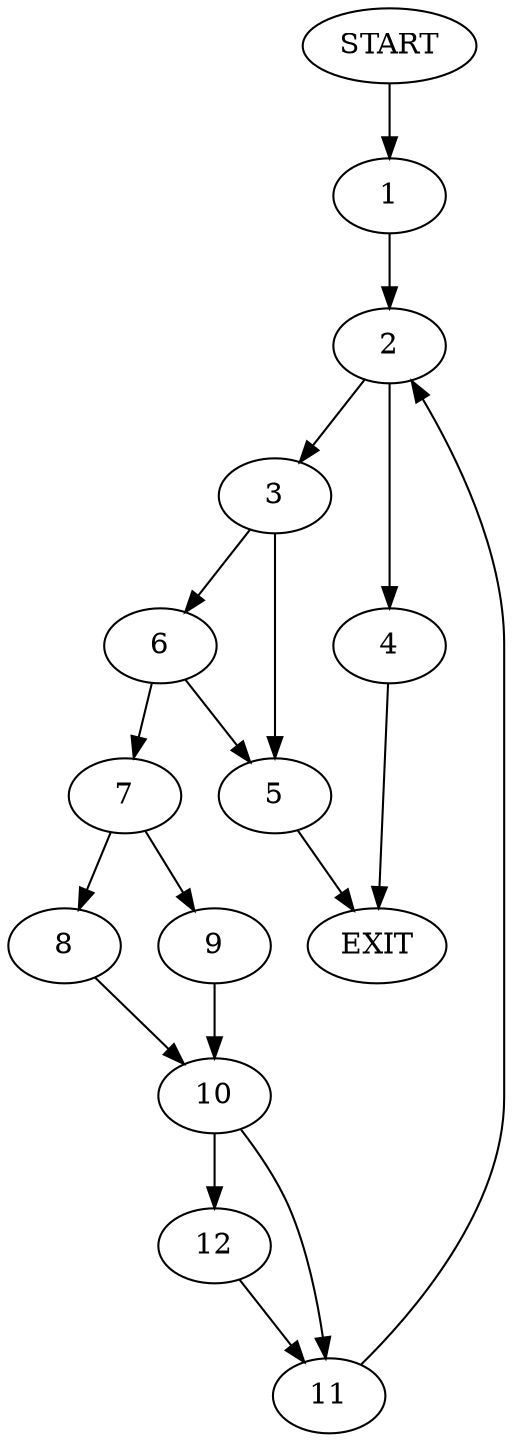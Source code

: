 digraph {
0 [label="START"]
13 [label="EXIT"]
0 -> 1
1 -> 2
2 -> 3
2 -> 4
3 -> 5
3 -> 6
4 -> 13
6 -> 5
6 -> 7
5 -> 13
7 -> 8
7 -> 9
9 -> 10
8 -> 10
10 -> 11
10 -> 12
12 -> 11
11 -> 2
}
